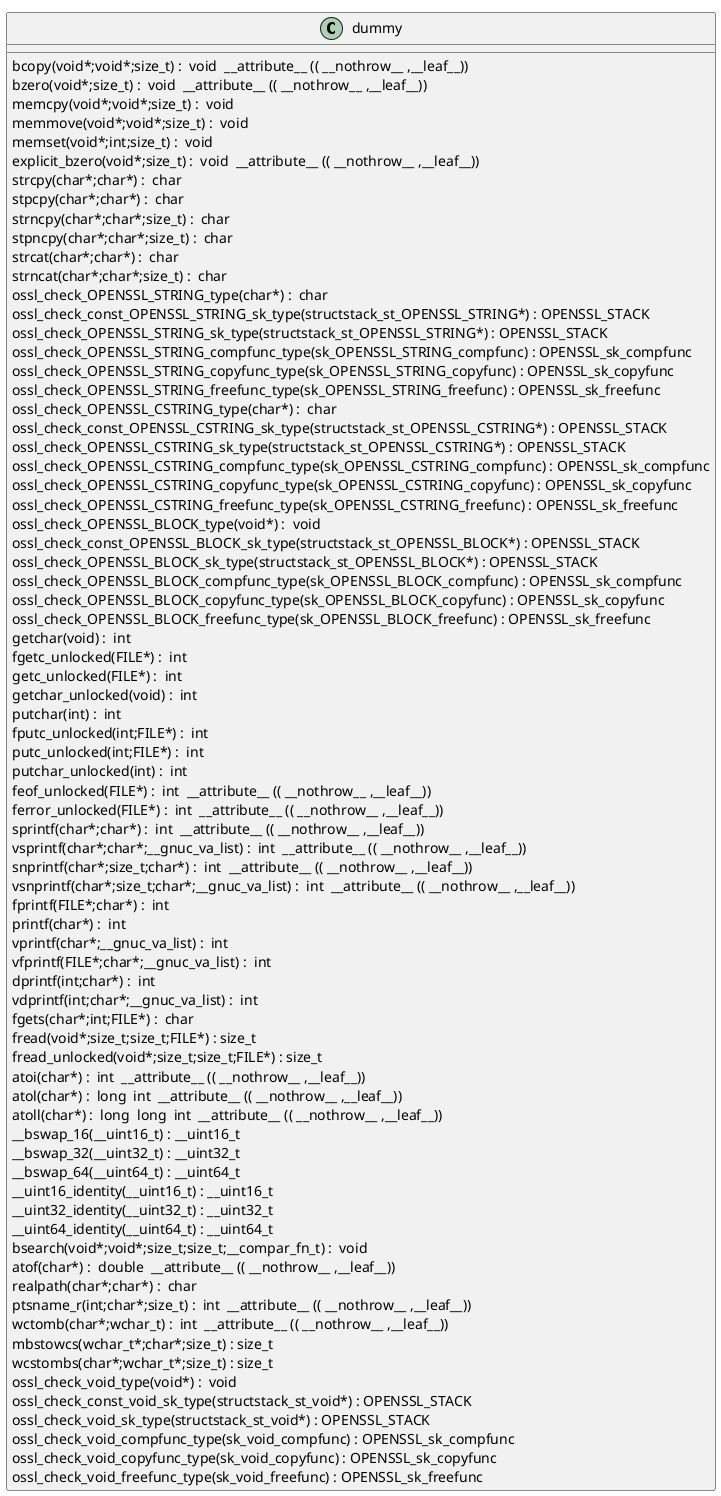 @startuml
!pragma layout smetana
class dummy {
bcopy(void*;void*;size_t) :  void  __attribute__ (( __nothrow__ ,__leaf__)) [[[./../../.././qc/apps/lib/engine.c.html#298]]]
bzero(void*;size_t) :  void  __attribute__ (( __nothrow__ ,__leaf__)) [[[./../../.././qc/apps/lib/engine.c.html#305]]]
memcpy(void*;void*;size_t) :  void  [[[./../../.././qc/apps/lib/engine.c.html#346]]]
memmove(void*;void*;size_t) :  void  [[[./../../.././qc/apps/lib/engine.c.html#354]]]
memset(void*;int;size_t) :  void  [[[./../../.././qc/apps/lib/engine.c.html#361]]]
explicit_bzero(void*;size_t) :  void  __attribute__ (( __nothrow__ ,__leaf__)) [[[./../../.././qc/apps/lib/engine.c.html#374]]]
strcpy(char*;char*) :  char  [[[./../../.././qc/apps/lib/engine.c.html#381]]]
stpcpy(char*;char*) :  char  [[[./../../.././qc/apps/lib/engine.c.html#388]]]
strncpy(char*;char*;size_t) :  char  [[[./../../.././qc/apps/lib/engine.c.html#396]]]
stpncpy(char*;char*;size_t) :  char  [[[./../../.././qc/apps/lib/engine.c.html#406]]]
strcat(char*;char*) :  char  [[[./../../.././qc/apps/lib/engine.c.html#413]]]
strncat(char*;char*;size_t) :  char  [[[./../../.././qc/apps/lib/engine.c.html#420]]]
ossl_check_OPENSSL_STRING_type(char*) :  char  [[[./../../.././qc/apps/lib/engine.c.html#817]]]
ossl_check_const_OPENSSL_STRING_sk_type(structstack_st_OPENSSL_STRING*) : OPENSSL_STACK [[[./../../.././qc/apps/lib/engine.c.html#817]]]
ossl_check_OPENSSL_STRING_sk_type(structstack_st_OPENSSL_STRING*) : OPENSSL_STACK [[[./../../.././qc/apps/lib/engine.c.html#817]]]
ossl_check_OPENSSL_STRING_compfunc_type(sk_OPENSSL_STRING_compfunc) : OPENSSL_sk_compfunc [[[./../../.././qc/apps/lib/engine.c.html#817]]]
ossl_check_OPENSSL_STRING_copyfunc_type(sk_OPENSSL_STRING_copyfunc) : OPENSSL_sk_copyfunc [[[./../../.././qc/apps/lib/engine.c.html#817]]]
ossl_check_OPENSSL_STRING_freefunc_type(sk_OPENSSL_STRING_freefunc) : OPENSSL_sk_freefunc [[[./../../.././qc/apps/lib/engine.c.html#817]]]
ossl_check_OPENSSL_CSTRING_type(char*) :  char  [[[./../../.././qc/apps/lib/engine.c.html#819]]]
ossl_check_const_OPENSSL_CSTRING_sk_type(structstack_st_OPENSSL_CSTRING*) : OPENSSL_STACK [[[./../../.././qc/apps/lib/engine.c.html#819]]]
ossl_check_OPENSSL_CSTRING_sk_type(structstack_st_OPENSSL_CSTRING*) : OPENSSL_STACK [[[./../../.././qc/apps/lib/engine.c.html#819]]]
ossl_check_OPENSSL_CSTRING_compfunc_type(sk_OPENSSL_CSTRING_compfunc) : OPENSSL_sk_compfunc [[[./../../.././qc/apps/lib/engine.c.html#819]]]
ossl_check_OPENSSL_CSTRING_copyfunc_type(sk_OPENSSL_CSTRING_copyfunc) : OPENSSL_sk_copyfunc [[[./../../.././qc/apps/lib/engine.c.html#819]]]
ossl_check_OPENSSL_CSTRING_freefunc_type(sk_OPENSSL_CSTRING_freefunc) : OPENSSL_sk_freefunc [[[./../../.././qc/apps/lib/engine.c.html#819]]]
ossl_check_OPENSSL_BLOCK_type(void*) :  void  [[[./../../.././qc/apps/lib/engine.c.html#822]]]
ossl_check_const_OPENSSL_BLOCK_sk_type(structstack_st_OPENSSL_BLOCK*) : OPENSSL_STACK [[[./../../.././qc/apps/lib/engine.c.html#822]]]
ossl_check_OPENSSL_BLOCK_sk_type(structstack_st_OPENSSL_BLOCK*) : OPENSSL_STACK [[[./../../.././qc/apps/lib/engine.c.html#822]]]
ossl_check_OPENSSL_BLOCK_compfunc_type(sk_OPENSSL_BLOCK_compfunc) : OPENSSL_sk_compfunc [[[./../../.././qc/apps/lib/engine.c.html#822]]]
ossl_check_OPENSSL_BLOCK_copyfunc_type(sk_OPENSSL_BLOCK_copyfunc) : OPENSSL_sk_copyfunc [[[./../../.././qc/apps/lib/engine.c.html#822]]]
ossl_check_OPENSSL_BLOCK_freefunc_type(sk_OPENSSL_BLOCK_freefunc) : OPENSSL_sk_freefunc [[[./../../.././qc/apps/lib/engine.c.html#822]]]
getchar(void) :  int  [[[./../../.././qc/apps/lib/engine.c.html#1582]]]
fgetc_unlocked(FILE*) :  int  [[[./../../.././qc/apps/lib/engine.c.html#1591]]]
getc_unlocked(FILE*) :  int  [[[./../../.././qc/apps/lib/engine.c.html#1601]]]
getchar_unlocked(void) :  int  [[[./../../.././qc/apps/lib/engine.c.html#1608]]]
putchar(int) :  int  [[[./../../.././qc/apps/lib/engine.c.html#1617]]]
fputc_unlocked(int;FILE*) :  int  [[[./../../.././qc/apps/lib/engine.c.html#1626]]]
putc_unlocked(int;FILE*) :  int  [[[./../../.././qc/apps/lib/engine.c.html#1636]]]
putchar_unlocked(int) :  int  [[[./../../.././qc/apps/lib/engine.c.html#1643]]]
feof_unlocked(FILE*) :  int  __attribute__ (( __nothrow__ ,__leaf__)) [[[./../../.././qc/apps/lib/engine.c.html#1649]]]
ferror_unlocked(FILE*) :  int  __attribute__ (( __nothrow__ ,__leaf__)) [[[./../../.././qc/apps/lib/engine.c.html#1656]]]
sprintf(char*;char*) :  int  __attribute__ (( __nothrow__ ,__leaf__)) [[[./../../.././qc/apps/lib/engine.c.html#1675]]]
vsprintf(char*;char*;__gnuc_va_list) :  int  __attribute__ (( __nothrow__ ,__leaf__)) [[[./../../.././qc/apps/lib/engine.c.html#1688]]]
snprintf(char*;size_t;char*) :  int  __attribute__ (( __nothrow__ ,__leaf__)) [[[./../../.././qc/apps/lib/engine.c.html#1707]]]
vsnprintf(char*;size_t;char*;__gnuc_va_list) :  int  __attribute__ (( __nothrow__ ,__leaf__)) [[[./../../.././qc/apps/lib/engine.c.html#1721]]]
fprintf(FILE*;char*) :  int  [[[./../../.././qc/apps/lib/engine.c.html#1742]]]
printf(char*) :  int  [[[./../../.././qc/apps/lib/engine.c.html#1749]]]
vprintf(char*;__gnuc_va_list) :  int  [[[./../../.././qc/apps/lib/engine.c.html#1761]]]
vfprintf(FILE*;char*;__gnuc_va_list) :  int  [[[./../../.././qc/apps/lib/engine.c.html#1771]]]
dprintf(int;char*) :  int  [[[./../../.././qc/apps/lib/engine.c.html#1786]]]
vdprintf(int;char*;__gnuc_va_list) :  int  [[[./../../.././qc/apps/lib/engine.c.html#1797]]]
fgets(char*;int;FILE*) :  char  [[[./../../.././qc/apps/lib/engine.c.html#1816]]]
fread(void*;size_t;size_t;FILE*) : size_t [[[./../../.././qc/apps/lib/engine.c.html#1842]]]
fread_unlocked(void*;size_t;size_t;FILE*) : size_t [[[./../../.././qc/apps/lib/engine.c.html#1869]]]
atoi(char*) :  int  __attribute__ (( __nothrow__ ,__leaf__)) [[[./../../.././qc/apps/lib/engine.c.html#2029]]]
atol(char*) :  long  int  __attribute__ (( __nothrow__ ,__leaf__)) [[[./../../.././qc/apps/lib/engine.c.html#2034]]]
atoll(char*) :  long  long  int  __attribute__ (( __nothrow__ ,__leaf__)) [[[./../../.././qc/apps/lib/engine.c.html#2041]]]
__bswap_16(__uint16_t) : __uint16_t [[[./../../.././qc/apps/lib/engine.c.html#2188]]]
__bswap_32(__uint32_t) : __uint32_t [[[./../../.././qc/apps/lib/engine.c.html#2203]]]
__bswap_64(__uint64_t) : __uint64_t [[[./../../.././qc/apps/lib/engine.c.html#2213]]]
__uint16_identity(__uint16_t) : __uint16_t [[[./../../.././qc/apps/lib/engine.c.html#2225]]]
__uint32_identity(__uint32_t) : __uint32_t [[[./../../.././qc/apps/lib/engine.c.html#2231]]]
__uint64_identity(__uint64_t) : __uint64_t [[[./../../.././qc/apps/lib/engine.c.html#2237]]]
bsearch(void*;void*;size_t;size_t;__compar_fn_t) :  void  [[[./../../.././qc/apps/lib/engine.c.html#2905]]]
atof(char*) :  double  __attribute__ (( __nothrow__ ,__leaf__)) [[[./../../.././qc/apps/lib/engine.c.html#1]]]
realpath(char*;char*) :  char  [[[./../../.././qc/apps/lib/engine.c.html#1]]]
ptsname_r(int;char*;size_t) :  int  __attribute__ (( __nothrow__ ,__leaf__)) [[[./../../.././qc/apps/lib/engine.c.html#1]]]
wctomb(char*;wchar_t) :  int  __attribute__ (( __nothrow__ ,__leaf__)) [[[./../../.././qc/apps/lib/engine.c.html#1]]]
mbstowcs(wchar_t*;char*;size_t) : size_t [[[./../../.././qc/apps/lib/engine.c.html#1]]]
wcstombs(char*;wchar_t*;size_t) : size_t [[[./../../.././qc/apps/lib/engine.c.html#1]]]
ossl_check_void_type(void*) :  void  [[[./../../.././qc/apps/lib/engine.c.html#1]]]
ossl_check_const_void_sk_type(structstack_st_void*) : OPENSSL_STACK [[[./../../.././qc/apps/lib/engine.c.html#1]]]
ossl_check_void_sk_type(structstack_st_void*) : OPENSSL_STACK [[[./../../.././qc/apps/lib/engine.c.html#1]]]
ossl_check_void_compfunc_type(sk_void_compfunc) : OPENSSL_sk_compfunc [[[./../../.././qc/apps/lib/engine.c.html#1]]]
ossl_check_void_copyfunc_type(sk_void_copyfunc) : OPENSSL_sk_copyfunc [[[./../../.././qc/apps/lib/engine.c.html#1]]]
ossl_check_void_freefunc_type(sk_void_freefunc) : OPENSSL_sk_freefunc [[[./../../.././qc/apps/lib/engine.c.html#1]]]
} 
@enduml
